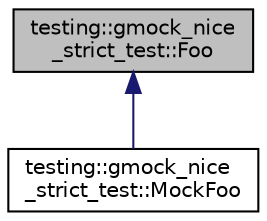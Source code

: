 digraph "testing::gmock_nice_strict_test::Foo"
{
 // LATEX_PDF_SIZE
  edge [fontname="Helvetica",fontsize="10",labelfontname="Helvetica",labelfontsize="10"];
  node [fontname="Helvetica",fontsize="10",shape=record];
  Node1 [label="testing::gmock_nice\l_strict_test::Foo",height=0.2,width=0.4,color="black", fillcolor="grey75", style="filled", fontcolor="black",tooltip=" "];
  Node1 -> Node2 [dir="back",color="midnightblue",fontsize="10",style="solid",fontname="Helvetica"];
  Node2 [label="testing::gmock_nice\l_strict_test::MockFoo",height=0.2,width=0.4,color="black", fillcolor="white", style="filled",URL="$classtesting_1_1gmock__nice__strict__test_1_1MockFoo.html",tooltip=" "];
}
